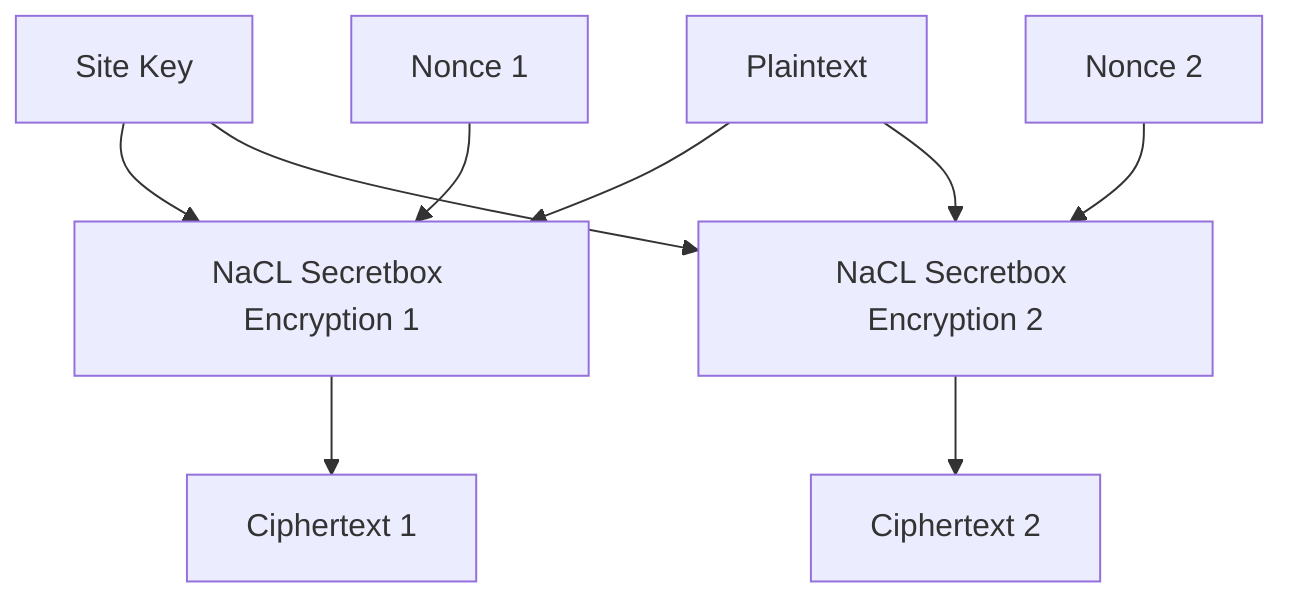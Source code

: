graph TD
  A[Site Key] --> C[NaCL Secretbox Encryption 1]
  B[Plaintext] --> C[NaCL Secretbox Encryption 1]
  D[Nonce 1] --> C[NaCL Secretbox Encryption 1]
  C[NaCL Secretbox Encryption 1] --> E[Ciphertext 1]

  A[Site Key] --> F[NaCL Secretbox Encryption 2]
  B[Plaintext] --> F[NaCL Secretbox Encryption 2]
  G[Nonce 2] --> F[NaCL Secretbox Encryption 2]
  F[NaCL Secretbox Encryption 2] --> H[Ciphertext 2]
